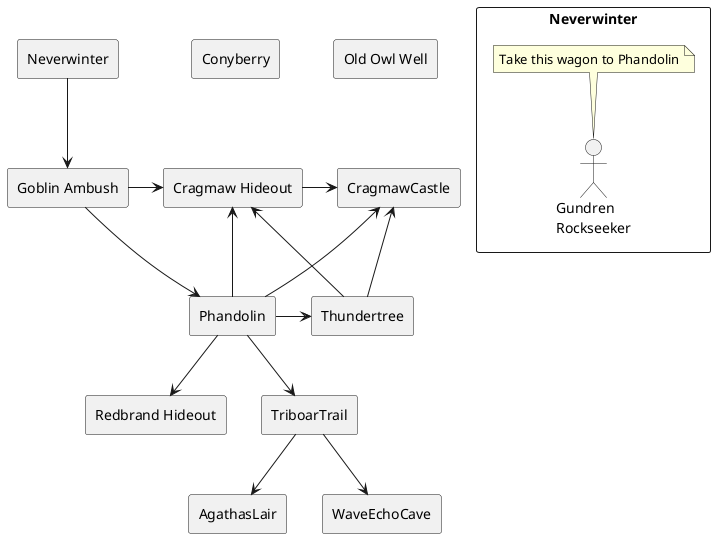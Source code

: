 @startuml Lost Mine of Phandelver
skinparam componentStyle rectangle
skinparam handwritten false

Component "Neverwinter" as Neverwinter
Component "Goblin Ambush" as GoblinAmbush
Component "Cragmaw Hideout" as CragmawHideout
Component "Phandolin" as Phandolin
Component "Redbrand Hideout" as RedbrandHideout
Component "Thundertree" as Thundertree
Component "CragmawCastle" as CragmawCastle
Component "TriboarTrail" as TriboarTrail
Component "AgathasLair" as AgathasLair
Component "WaveEchoCave" as WaveEchoCave
Component "Conyberry" as Conyberry
Component "Old Owl Well" as OldOwlWell

Neverwinter --> GoblinAmbush
GoblinAmbush -> CragmawHideout
GoblinAmbush --> Phandolin
' Phandolin -> GoblinAmbush : if defeated 1st time
CragmawHideout <-- Phandolin
Phandolin --> RedbrandHideout
Phandolin --> TriboarTrail
TriboarTrail --> AgathasLair
TriboarTrail --> WaveEchoCave
CragmawCastle <- Phandolin
CragmawHideout -> CragmawCastle
Phandolin -> Thundertree
CragmawCastle <-- Thundertree
Thundertree -> CragmawHideout

rectangle "Neverwinter" as nw {
    Actor "Gundren\nRockseeker" as Gundren
    note top of Gundren: Take this wagon to Phandolin
}
@enduml